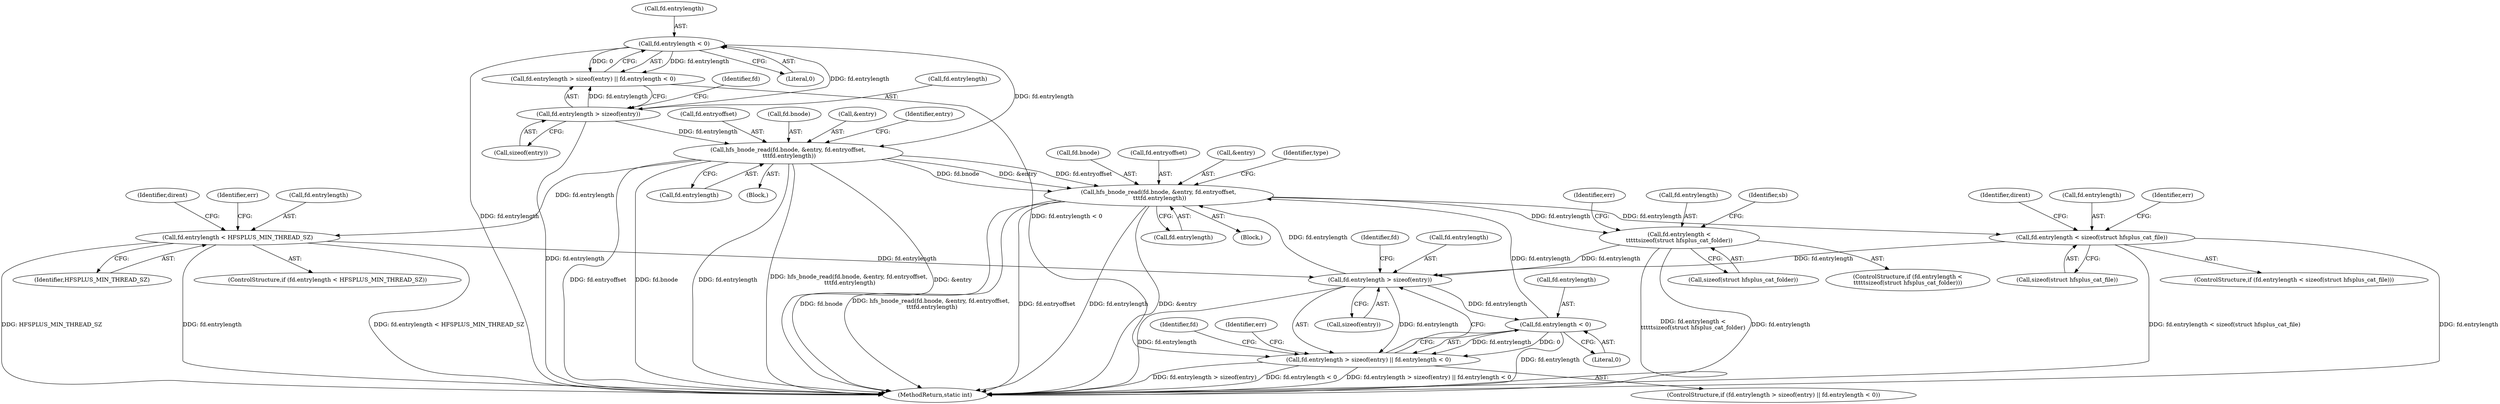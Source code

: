 digraph "0_linux_6f24f892871acc47b40dd594c63606a17c714f77_0@API" {
"1000332" [label="(Call,hfs_bnode_read(fd.bnode, &entry, fd.entryoffset,\n \t\t\tfd.entrylength))"];
"1000214" [label="(Call,hfs_bnode_read(fd.bnode, &entry, fd.entryoffset,\n \t\t\tfd.entrylength))"];
"1000203" [label="(Call,fd.entrylength < 0)"];
"1000197" [label="(Call,fd.entrylength > sizeof(entry))"];
"1000315" [label="(Call,fd.entrylength > sizeof(entry))"];
"1000432" [label="(Call,fd.entrylength < sizeof(struct hfsplus_cat_file))"];
"1000332" [label="(Call,hfs_bnode_read(fd.bnode, &entry, fd.entryoffset,\n \t\t\tfd.entrylength))"];
"1000321" [label="(Call,fd.entrylength < 0)"];
"1000377" [label="(Call,fd.entrylength <\n\t\t\t\t\tsizeof(struct hfsplus_cat_folder))"];
"1000240" [label="(Call,fd.entrylength < HFSPLUS_MIN_THREAD_SZ)"];
"1000314" [label="(Call,fd.entrylength > sizeof(entry) || fd.entrylength < 0)"];
"1000214" [label="(Call,hfs_bnode_read(fd.bnode, &entry, fd.entryoffset,\n \t\t\tfd.entrylength))"];
"1000334" [label="(Identifier,fd)"];
"1000341" [label="(Call,fd.entrylength)"];
"1000218" [label="(Call,&entry)"];
"1000314" [label="(Call,fd.entrylength > sizeof(entry) || fd.entrylength < 0)"];
"1000322" [label="(Call,fd.entrylength)"];
"1000385" [label="(Identifier,err)"];
"1000253" [label="(Identifier,dirent)"];
"1000321" [label="(Call,fd.entrylength < 0)"];
"1000440" [label="(Identifier,err)"];
"1000336" [label="(Call,&entry)"];
"1000207" [label="(Literal,0)"];
"1000323" [label="(Identifier,fd)"];
"1000293" [label="(Block,)"];
"1000436" [label="(Call,sizeof(struct hfsplus_cat_file))"];
"1000381" [label="(Call,sizeof(struct hfsplus_cat_folder))"];
"1000325" [label="(Literal,0)"];
"1000432" [label="(Call,fd.entrylength < sizeof(struct hfsplus_cat_file))"];
"1000244" [label="(Identifier,HFSPLUS_MIN_THREAD_SZ)"];
"1000345" [label="(Identifier,type)"];
"1000203" [label="(Call,fd.entrylength < 0)"];
"1000333" [label="(Call,fd.bnode)"];
"1000550" [label="(MethodReturn,static int)"];
"1000328" [label="(Identifier,err)"];
"1000230" [label="(Identifier,entry)"];
"1000201" [label="(Call,sizeof(entry))"];
"1000431" [label="(ControlStructure,if (fd.entrylength < sizeof(struct hfsplus_cat_file)))"];
"1000247" [label="(Identifier,err)"];
"1000240" [label="(Call,fd.entrylength < HFSPLUS_MIN_THREAD_SZ)"];
"1000241" [label="(Call,fd.entrylength)"];
"1000220" [label="(Call,fd.entryoffset)"];
"1000446" [label="(Identifier,dirent)"];
"1000313" [label="(ControlStructure,if (fd.entrylength > sizeof(entry) || fd.entrylength < 0))"];
"1000433" [label="(Call,fd.entrylength)"];
"1000315" [label="(Call,fd.entrylength > sizeof(entry))"];
"1000215" [label="(Call,fd.bnode)"];
"1000378" [label="(Call,fd.entrylength)"];
"1000198" [label="(Call,fd.entrylength)"];
"1000332" [label="(Call,hfs_bnode_read(fd.bnode, &entry, fd.entryoffset,\n \t\t\tfd.entrylength))"];
"1000376" [label="(ControlStructure,if (fd.entrylength <\n\t\t\t\t\tsizeof(struct hfsplus_cat_folder)))"];
"1000196" [label="(Call,fd.entrylength > sizeof(entry) || fd.entrylength < 0)"];
"1000223" [label="(Call,fd.entrylength)"];
"1000319" [label="(Call,sizeof(entry))"];
"1000177" [label="(Block,)"];
"1000393" [label="(Identifier,sb)"];
"1000204" [label="(Call,fd.entrylength)"];
"1000205" [label="(Identifier,fd)"];
"1000377" [label="(Call,fd.entrylength <\n\t\t\t\t\tsizeof(struct hfsplus_cat_folder))"];
"1000338" [label="(Call,fd.entryoffset)"];
"1000197" [label="(Call,fd.entrylength > sizeof(entry))"];
"1000239" [label="(ControlStructure,if (fd.entrylength < HFSPLUS_MIN_THREAD_SZ))"];
"1000316" [label="(Call,fd.entrylength)"];
"1000332" -> "1000293"  [label="AST: "];
"1000332" -> "1000341"  [label="CFG: "];
"1000333" -> "1000332"  [label="AST: "];
"1000336" -> "1000332"  [label="AST: "];
"1000338" -> "1000332"  [label="AST: "];
"1000341" -> "1000332"  [label="AST: "];
"1000345" -> "1000332"  [label="CFG: "];
"1000332" -> "1000550"  [label="DDG: &entry"];
"1000332" -> "1000550"  [label="DDG: fd.bnode"];
"1000332" -> "1000550"  [label="DDG: hfs_bnode_read(fd.bnode, &entry, fd.entryoffset,\n \t\t\tfd.entrylength)"];
"1000332" -> "1000550"  [label="DDG: fd.entryoffset"];
"1000332" -> "1000550"  [label="DDG: fd.entrylength"];
"1000214" -> "1000332"  [label="DDG: fd.bnode"];
"1000214" -> "1000332"  [label="DDG: &entry"];
"1000214" -> "1000332"  [label="DDG: fd.entryoffset"];
"1000315" -> "1000332"  [label="DDG: fd.entrylength"];
"1000321" -> "1000332"  [label="DDG: fd.entrylength"];
"1000332" -> "1000377"  [label="DDG: fd.entrylength"];
"1000332" -> "1000432"  [label="DDG: fd.entrylength"];
"1000214" -> "1000177"  [label="AST: "];
"1000214" -> "1000223"  [label="CFG: "];
"1000215" -> "1000214"  [label="AST: "];
"1000218" -> "1000214"  [label="AST: "];
"1000220" -> "1000214"  [label="AST: "];
"1000223" -> "1000214"  [label="AST: "];
"1000230" -> "1000214"  [label="CFG: "];
"1000214" -> "1000550"  [label="DDG: fd.entrylength"];
"1000214" -> "1000550"  [label="DDG: hfs_bnode_read(fd.bnode, &entry, fd.entryoffset,\n \t\t\tfd.entrylength)"];
"1000214" -> "1000550"  [label="DDG: &entry"];
"1000214" -> "1000550"  [label="DDG: fd.entryoffset"];
"1000214" -> "1000550"  [label="DDG: fd.bnode"];
"1000203" -> "1000214"  [label="DDG: fd.entrylength"];
"1000197" -> "1000214"  [label="DDG: fd.entrylength"];
"1000214" -> "1000240"  [label="DDG: fd.entrylength"];
"1000203" -> "1000196"  [label="AST: "];
"1000203" -> "1000207"  [label="CFG: "];
"1000204" -> "1000203"  [label="AST: "];
"1000207" -> "1000203"  [label="AST: "];
"1000196" -> "1000203"  [label="CFG: "];
"1000203" -> "1000550"  [label="DDG: fd.entrylength"];
"1000203" -> "1000196"  [label="DDG: fd.entrylength"];
"1000203" -> "1000196"  [label="DDG: 0"];
"1000197" -> "1000203"  [label="DDG: fd.entrylength"];
"1000197" -> "1000196"  [label="AST: "];
"1000197" -> "1000201"  [label="CFG: "];
"1000198" -> "1000197"  [label="AST: "];
"1000201" -> "1000197"  [label="AST: "];
"1000205" -> "1000197"  [label="CFG: "];
"1000196" -> "1000197"  [label="CFG: "];
"1000197" -> "1000550"  [label="DDG: fd.entrylength"];
"1000197" -> "1000196"  [label="DDG: fd.entrylength"];
"1000315" -> "1000314"  [label="AST: "];
"1000315" -> "1000319"  [label="CFG: "];
"1000316" -> "1000315"  [label="AST: "];
"1000319" -> "1000315"  [label="AST: "];
"1000323" -> "1000315"  [label="CFG: "];
"1000314" -> "1000315"  [label="CFG: "];
"1000315" -> "1000550"  [label="DDG: fd.entrylength"];
"1000315" -> "1000314"  [label="DDG: fd.entrylength"];
"1000432" -> "1000315"  [label="DDG: fd.entrylength"];
"1000377" -> "1000315"  [label="DDG: fd.entrylength"];
"1000240" -> "1000315"  [label="DDG: fd.entrylength"];
"1000315" -> "1000321"  [label="DDG: fd.entrylength"];
"1000432" -> "1000431"  [label="AST: "];
"1000432" -> "1000436"  [label="CFG: "];
"1000433" -> "1000432"  [label="AST: "];
"1000436" -> "1000432"  [label="AST: "];
"1000440" -> "1000432"  [label="CFG: "];
"1000446" -> "1000432"  [label="CFG: "];
"1000432" -> "1000550"  [label="DDG: fd.entrylength < sizeof(struct hfsplus_cat_file)"];
"1000432" -> "1000550"  [label="DDG: fd.entrylength"];
"1000321" -> "1000314"  [label="AST: "];
"1000321" -> "1000325"  [label="CFG: "];
"1000322" -> "1000321"  [label="AST: "];
"1000325" -> "1000321"  [label="AST: "];
"1000314" -> "1000321"  [label="CFG: "];
"1000321" -> "1000550"  [label="DDG: fd.entrylength"];
"1000321" -> "1000314"  [label="DDG: fd.entrylength"];
"1000321" -> "1000314"  [label="DDG: 0"];
"1000377" -> "1000376"  [label="AST: "];
"1000377" -> "1000381"  [label="CFG: "];
"1000378" -> "1000377"  [label="AST: "];
"1000381" -> "1000377"  [label="AST: "];
"1000385" -> "1000377"  [label="CFG: "];
"1000393" -> "1000377"  [label="CFG: "];
"1000377" -> "1000550"  [label="DDG: fd.entrylength <\n\t\t\t\t\tsizeof(struct hfsplus_cat_folder)"];
"1000377" -> "1000550"  [label="DDG: fd.entrylength"];
"1000240" -> "1000239"  [label="AST: "];
"1000240" -> "1000244"  [label="CFG: "];
"1000241" -> "1000240"  [label="AST: "];
"1000244" -> "1000240"  [label="AST: "];
"1000247" -> "1000240"  [label="CFG: "];
"1000253" -> "1000240"  [label="CFG: "];
"1000240" -> "1000550"  [label="DDG: fd.entrylength < HFSPLUS_MIN_THREAD_SZ"];
"1000240" -> "1000550"  [label="DDG: HFSPLUS_MIN_THREAD_SZ"];
"1000240" -> "1000550"  [label="DDG: fd.entrylength"];
"1000314" -> "1000313"  [label="AST: "];
"1000328" -> "1000314"  [label="CFG: "];
"1000334" -> "1000314"  [label="CFG: "];
"1000314" -> "1000550"  [label="DDG: fd.entrylength > sizeof(entry)"];
"1000314" -> "1000550"  [label="DDG: fd.entrylength < 0"];
"1000314" -> "1000550"  [label="DDG: fd.entrylength > sizeof(entry) || fd.entrylength < 0"];
"1000196" -> "1000314"  [label="DDG: fd.entrylength < 0"];
}
